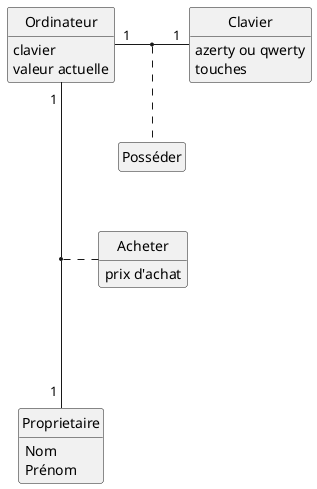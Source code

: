 @startuml Ordinateurs portables
'--------------------------------
' Parametres pour le dessin
'--------------------------------
hide circle
hide empty members
hide empty methods
'--------------------------------

class "Ordinateur"{
clavier
valeur actuelle
}

class Clavier{
    azerty ou qwerty
    touches
}

class Proprietaire{
    Nom
    Prénom
}

Ordinateur "1" - "1" Clavier
Ordinateur "1 " --- "1 " Proprietaire

(Ordinateur, Clavier) . Posséder
(Ordinateur, Proprietaire) . Acheter

class Acheter {
    prix d'achat
}

@enduml

